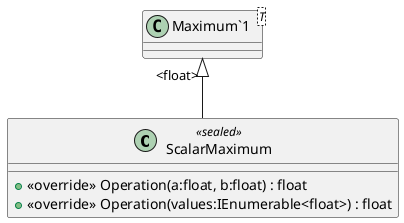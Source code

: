 @startuml
class ScalarMaximum <<sealed>> {
    + <<override>> Operation(a:float, b:float) : float
    + <<override>> Operation(values:IEnumerable<float>) : float
}
class "Maximum`1"<T> {
}
"Maximum`1" "<float>" <|-- ScalarMaximum
@enduml
